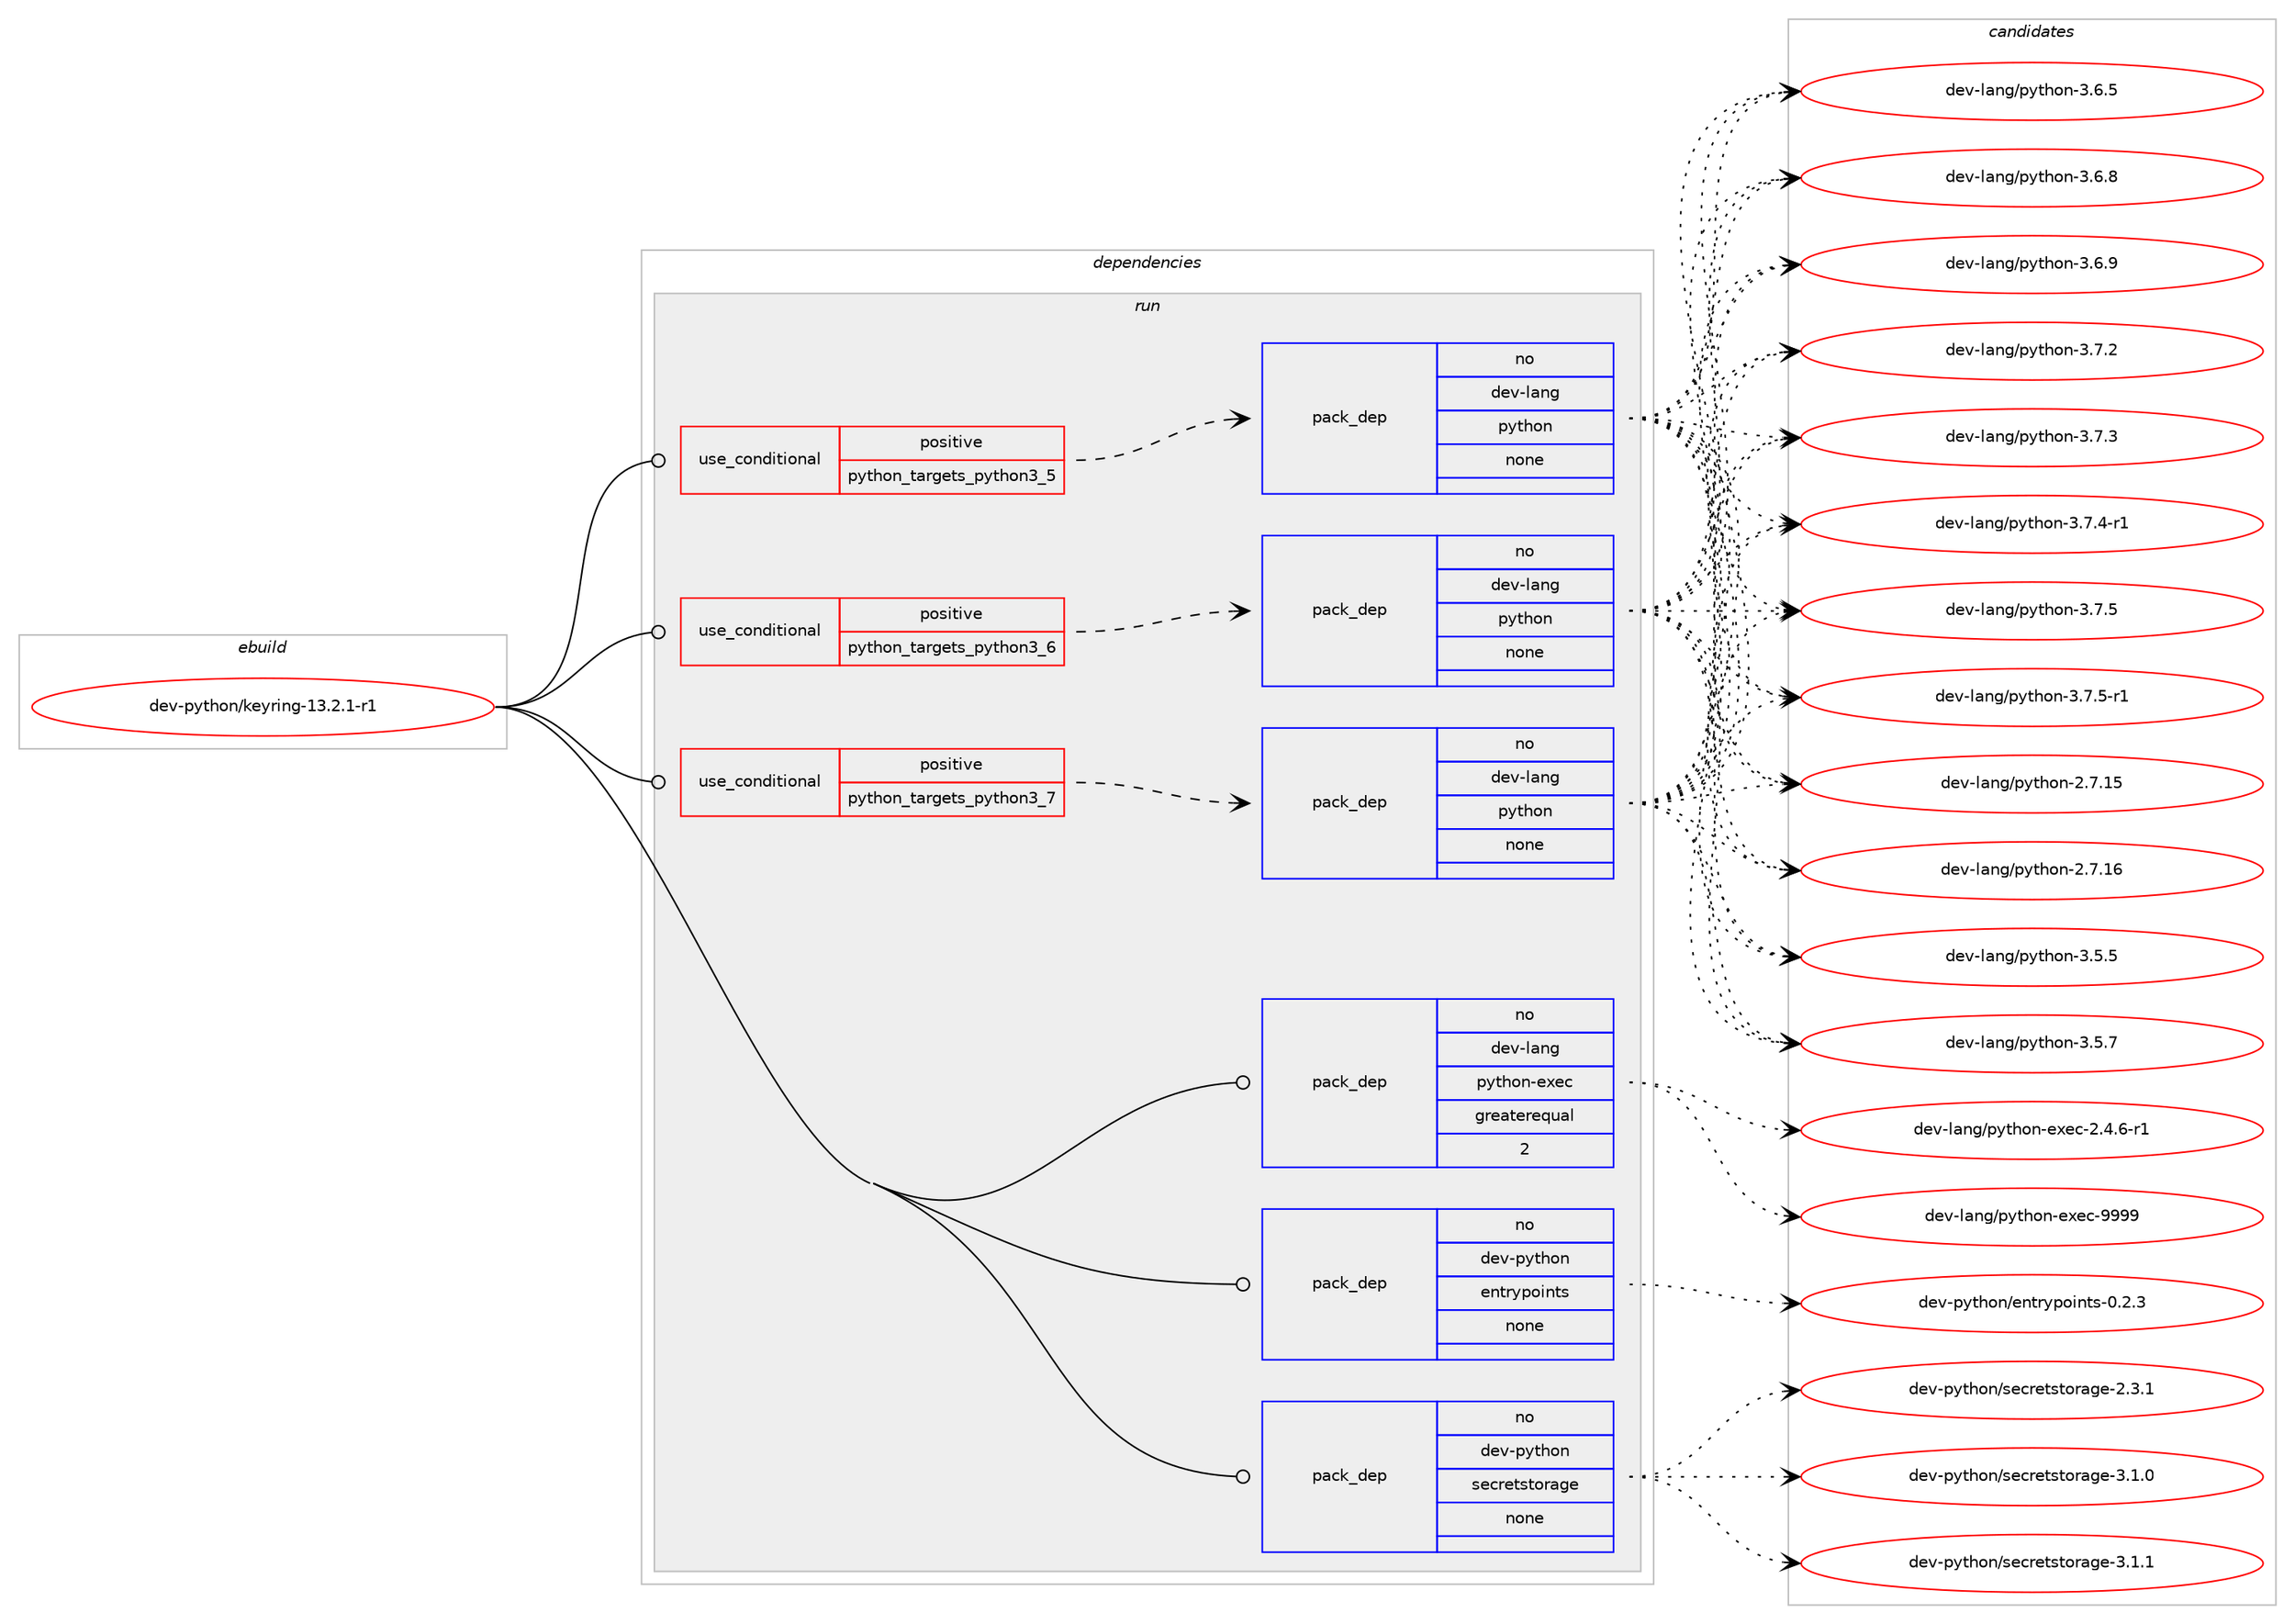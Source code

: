 digraph prolog {

# *************
# Graph options
# *************

newrank=true;
concentrate=true;
compound=true;
graph [rankdir=LR,fontname=Helvetica,fontsize=10,ranksep=1.5];#, ranksep=2.5, nodesep=0.2];
edge  [arrowhead=vee];
node  [fontname=Helvetica,fontsize=10];

# **********
# The ebuild
# **********

subgraph cluster_leftcol {
color=gray;
rank=same;
label=<<i>ebuild</i>>;
id [label="dev-python/keyring-13.2.1-r1", color=red, width=4, href="../dev-python/keyring-13.2.1-r1.svg"];
}

# ****************
# The dependencies
# ****************

subgraph cluster_midcol {
color=gray;
label=<<i>dependencies</i>>;
subgraph cluster_compile {
fillcolor="#eeeeee";
style=filled;
label=<<i>compile</i>>;
}
subgraph cluster_compileandrun {
fillcolor="#eeeeee";
style=filled;
label=<<i>compile and run</i>>;
}
subgraph cluster_run {
fillcolor="#eeeeee";
style=filled;
label=<<i>run</i>>;
subgraph cond141744 {
dependency612142 [label=<<TABLE BORDER="0" CELLBORDER="1" CELLSPACING="0" CELLPADDING="4"><TR><TD ROWSPAN="3" CELLPADDING="10">use_conditional</TD></TR><TR><TD>positive</TD></TR><TR><TD>python_targets_python3_5</TD></TR></TABLE>>, shape=none, color=red];
subgraph pack458594 {
dependency612143 [label=<<TABLE BORDER="0" CELLBORDER="1" CELLSPACING="0" CELLPADDING="4" WIDTH="220"><TR><TD ROWSPAN="6" CELLPADDING="30">pack_dep</TD></TR><TR><TD WIDTH="110">no</TD></TR><TR><TD>dev-lang</TD></TR><TR><TD>python</TD></TR><TR><TD>none</TD></TR><TR><TD></TD></TR></TABLE>>, shape=none, color=blue];
}
dependency612142:e -> dependency612143:w [weight=20,style="dashed",arrowhead="vee"];
}
id:e -> dependency612142:w [weight=20,style="solid",arrowhead="odot"];
subgraph cond141745 {
dependency612144 [label=<<TABLE BORDER="0" CELLBORDER="1" CELLSPACING="0" CELLPADDING="4"><TR><TD ROWSPAN="3" CELLPADDING="10">use_conditional</TD></TR><TR><TD>positive</TD></TR><TR><TD>python_targets_python3_6</TD></TR></TABLE>>, shape=none, color=red];
subgraph pack458595 {
dependency612145 [label=<<TABLE BORDER="0" CELLBORDER="1" CELLSPACING="0" CELLPADDING="4" WIDTH="220"><TR><TD ROWSPAN="6" CELLPADDING="30">pack_dep</TD></TR><TR><TD WIDTH="110">no</TD></TR><TR><TD>dev-lang</TD></TR><TR><TD>python</TD></TR><TR><TD>none</TD></TR><TR><TD></TD></TR></TABLE>>, shape=none, color=blue];
}
dependency612144:e -> dependency612145:w [weight=20,style="dashed",arrowhead="vee"];
}
id:e -> dependency612144:w [weight=20,style="solid",arrowhead="odot"];
subgraph cond141746 {
dependency612146 [label=<<TABLE BORDER="0" CELLBORDER="1" CELLSPACING="0" CELLPADDING="4"><TR><TD ROWSPAN="3" CELLPADDING="10">use_conditional</TD></TR><TR><TD>positive</TD></TR><TR><TD>python_targets_python3_7</TD></TR></TABLE>>, shape=none, color=red];
subgraph pack458596 {
dependency612147 [label=<<TABLE BORDER="0" CELLBORDER="1" CELLSPACING="0" CELLPADDING="4" WIDTH="220"><TR><TD ROWSPAN="6" CELLPADDING="30">pack_dep</TD></TR><TR><TD WIDTH="110">no</TD></TR><TR><TD>dev-lang</TD></TR><TR><TD>python</TD></TR><TR><TD>none</TD></TR><TR><TD></TD></TR></TABLE>>, shape=none, color=blue];
}
dependency612146:e -> dependency612147:w [weight=20,style="dashed",arrowhead="vee"];
}
id:e -> dependency612146:w [weight=20,style="solid",arrowhead="odot"];
subgraph pack458597 {
dependency612148 [label=<<TABLE BORDER="0" CELLBORDER="1" CELLSPACING="0" CELLPADDING="4" WIDTH="220"><TR><TD ROWSPAN="6" CELLPADDING="30">pack_dep</TD></TR><TR><TD WIDTH="110">no</TD></TR><TR><TD>dev-lang</TD></TR><TR><TD>python-exec</TD></TR><TR><TD>greaterequal</TD></TR><TR><TD>2</TD></TR></TABLE>>, shape=none, color=blue];
}
id:e -> dependency612148:w [weight=20,style="solid",arrowhead="odot"];
subgraph pack458598 {
dependency612149 [label=<<TABLE BORDER="0" CELLBORDER="1" CELLSPACING="0" CELLPADDING="4" WIDTH="220"><TR><TD ROWSPAN="6" CELLPADDING="30">pack_dep</TD></TR><TR><TD WIDTH="110">no</TD></TR><TR><TD>dev-python</TD></TR><TR><TD>entrypoints</TD></TR><TR><TD>none</TD></TR><TR><TD></TD></TR></TABLE>>, shape=none, color=blue];
}
id:e -> dependency612149:w [weight=20,style="solid",arrowhead="odot"];
subgraph pack458599 {
dependency612150 [label=<<TABLE BORDER="0" CELLBORDER="1" CELLSPACING="0" CELLPADDING="4" WIDTH="220"><TR><TD ROWSPAN="6" CELLPADDING="30">pack_dep</TD></TR><TR><TD WIDTH="110">no</TD></TR><TR><TD>dev-python</TD></TR><TR><TD>secretstorage</TD></TR><TR><TD>none</TD></TR><TR><TD></TD></TR></TABLE>>, shape=none, color=blue];
}
id:e -> dependency612150:w [weight=20,style="solid",arrowhead="odot"];
}
}

# **************
# The candidates
# **************

subgraph cluster_choices {
rank=same;
color=gray;
label=<<i>candidates</i>>;

subgraph choice458594 {
color=black;
nodesep=1;
choice10010111845108971101034711212111610411111045504655464953 [label="dev-lang/python-2.7.15", color=red, width=4,href="../dev-lang/python-2.7.15.svg"];
choice10010111845108971101034711212111610411111045504655464954 [label="dev-lang/python-2.7.16", color=red, width=4,href="../dev-lang/python-2.7.16.svg"];
choice100101118451089711010347112121116104111110455146534653 [label="dev-lang/python-3.5.5", color=red, width=4,href="../dev-lang/python-3.5.5.svg"];
choice100101118451089711010347112121116104111110455146534655 [label="dev-lang/python-3.5.7", color=red, width=4,href="../dev-lang/python-3.5.7.svg"];
choice100101118451089711010347112121116104111110455146544653 [label="dev-lang/python-3.6.5", color=red, width=4,href="../dev-lang/python-3.6.5.svg"];
choice100101118451089711010347112121116104111110455146544656 [label="dev-lang/python-3.6.8", color=red, width=4,href="../dev-lang/python-3.6.8.svg"];
choice100101118451089711010347112121116104111110455146544657 [label="dev-lang/python-3.6.9", color=red, width=4,href="../dev-lang/python-3.6.9.svg"];
choice100101118451089711010347112121116104111110455146554650 [label="dev-lang/python-3.7.2", color=red, width=4,href="../dev-lang/python-3.7.2.svg"];
choice100101118451089711010347112121116104111110455146554651 [label="dev-lang/python-3.7.3", color=red, width=4,href="../dev-lang/python-3.7.3.svg"];
choice1001011184510897110103471121211161041111104551465546524511449 [label="dev-lang/python-3.7.4-r1", color=red, width=4,href="../dev-lang/python-3.7.4-r1.svg"];
choice100101118451089711010347112121116104111110455146554653 [label="dev-lang/python-3.7.5", color=red, width=4,href="../dev-lang/python-3.7.5.svg"];
choice1001011184510897110103471121211161041111104551465546534511449 [label="dev-lang/python-3.7.5-r1", color=red, width=4,href="../dev-lang/python-3.7.5-r1.svg"];
dependency612143:e -> choice10010111845108971101034711212111610411111045504655464953:w [style=dotted,weight="100"];
dependency612143:e -> choice10010111845108971101034711212111610411111045504655464954:w [style=dotted,weight="100"];
dependency612143:e -> choice100101118451089711010347112121116104111110455146534653:w [style=dotted,weight="100"];
dependency612143:e -> choice100101118451089711010347112121116104111110455146534655:w [style=dotted,weight="100"];
dependency612143:e -> choice100101118451089711010347112121116104111110455146544653:w [style=dotted,weight="100"];
dependency612143:e -> choice100101118451089711010347112121116104111110455146544656:w [style=dotted,weight="100"];
dependency612143:e -> choice100101118451089711010347112121116104111110455146544657:w [style=dotted,weight="100"];
dependency612143:e -> choice100101118451089711010347112121116104111110455146554650:w [style=dotted,weight="100"];
dependency612143:e -> choice100101118451089711010347112121116104111110455146554651:w [style=dotted,weight="100"];
dependency612143:e -> choice1001011184510897110103471121211161041111104551465546524511449:w [style=dotted,weight="100"];
dependency612143:e -> choice100101118451089711010347112121116104111110455146554653:w [style=dotted,weight="100"];
dependency612143:e -> choice1001011184510897110103471121211161041111104551465546534511449:w [style=dotted,weight="100"];
}
subgraph choice458595 {
color=black;
nodesep=1;
choice10010111845108971101034711212111610411111045504655464953 [label="dev-lang/python-2.7.15", color=red, width=4,href="../dev-lang/python-2.7.15.svg"];
choice10010111845108971101034711212111610411111045504655464954 [label="dev-lang/python-2.7.16", color=red, width=4,href="../dev-lang/python-2.7.16.svg"];
choice100101118451089711010347112121116104111110455146534653 [label="dev-lang/python-3.5.5", color=red, width=4,href="../dev-lang/python-3.5.5.svg"];
choice100101118451089711010347112121116104111110455146534655 [label="dev-lang/python-3.5.7", color=red, width=4,href="../dev-lang/python-3.5.7.svg"];
choice100101118451089711010347112121116104111110455146544653 [label="dev-lang/python-3.6.5", color=red, width=4,href="../dev-lang/python-3.6.5.svg"];
choice100101118451089711010347112121116104111110455146544656 [label="dev-lang/python-3.6.8", color=red, width=4,href="../dev-lang/python-3.6.8.svg"];
choice100101118451089711010347112121116104111110455146544657 [label="dev-lang/python-3.6.9", color=red, width=4,href="../dev-lang/python-3.6.9.svg"];
choice100101118451089711010347112121116104111110455146554650 [label="dev-lang/python-3.7.2", color=red, width=4,href="../dev-lang/python-3.7.2.svg"];
choice100101118451089711010347112121116104111110455146554651 [label="dev-lang/python-3.7.3", color=red, width=4,href="../dev-lang/python-3.7.3.svg"];
choice1001011184510897110103471121211161041111104551465546524511449 [label="dev-lang/python-3.7.4-r1", color=red, width=4,href="../dev-lang/python-3.7.4-r1.svg"];
choice100101118451089711010347112121116104111110455146554653 [label="dev-lang/python-3.7.5", color=red, width=4,href="../dev-lang/python-3.7.5.svg"];
choice1001011184510897110103471121211161041111104551465546534511449 [label="dev-lang/python-3.7.5-r1", color=red, width=4,href="../dev-lang/python-3.7.5-r1.svg"];
dependency612145:e -> choice10010111845108971101034711212111610411111045504655464953:w [style=dotted,weight="100"];
dependency612145:e -> choice10010111845108971101034711212111610411111045504655464954:w [style=dotted,weight="100"];
dependency612145:e -> choice100101118451089711010347112121116104111110455146534653:w [style=dotted,weight="100"];
dependency612145:e -> choice100101118451089711010347112121116104111110455146534655:w [style=dotted,weight="100"];
dependency612145:e -> choice100101118451089711010347112121116104111110455146544653:w [style=dotted,weight="100"];
dependency612145:e -> choice100101118451089711010347112121116104111110455146544656:w [style=dotted,weight="100"];
dependency612145:e -> choice100101118451089711010347112121116104111110455146544657:w [style=dotted,weight="100"];
dependency612145:e -> choice100101118451089711010347112121116104111110455146554650:w [style=dotted,weight="100"];
dependency612145:e -> choice100101118451089711010347112121116104111110455146554651:w [style=dotted,weight="100"];
dependency612145:e -> choice1001011184510897110103471121211161041111104551465546524511449:w [style=dotted,weight="100"];
dependency612145:e -> choice100101118451089711010347112121116104111110455146554653:w [style=dotted,weight="100"];
dependency612145:e -> choice1001011184510897110103471121211161041111104551465546534511449:w [style=dotted,weight="100"];
}
subgraph choice458596 {
color=black;
nodesep=1;
choice10010111845108971101034711212111610411111045504655464953 [label="dev-lang/python-2.7.15", color=red, width=4,href="../dev-lang/python-2.7.15.svg"];
choice10010111845108971101034711212111610411111045504655464954 [label="dev-lang/python-2.7.16", color=red, width=4,href="../dev-lang/python-2.7.16.svg"];
choice100101118451089711010347112121116104111110455146534653 [label="dev-lang/python-3.5.5", color=red, width=4,href="../dev-lang/python-3.5.5.svg"];
choice100101118451089711010347112121116104111110455146534655 [label="dev-lang/python-3.5.7", color=red, width=4,href="../dev-lang/python-3.5.7.svg"];
choice100101118451089711010347112121116104111110455146544653 [label="dev-lang/python-3.6.5", color=red, width=4,href="../dev-lang/python-3.6.5.svg"];
choice100101118451089711010347112121116104111110455146544656 [label="dev-lang/python-3.6.8", color=red, width=4,href="../dev-lang/python-3.6.8.svg"];
choice100101118451089711010347112121116104111110455146544657 [label="dev-lang/python-3.6.9", color=red, width=4,href="../dev-lang/python-3.6.9.svg"];
choice100101118451089711010347112121116104111110455146554650 [label="dev-lang/python-3.7.2", color=red, width=4,href="../dev-lang/python-3.7.2.svg"];
choice100101118451089711010347112121116104111110455146554651 [label="dev-lang/python-3.7.3", color=red, width=4,href="../dev-lang/python-3.7.3.svg"];
choice1001011184510897110103471121211161041111104551465546524511449 [label="dev-lang/python-3.7.4-r1", color=red, width=4,href="../dev-lang/python-3.7.4-r1.svg"];
choice100101118451089711010347112121116104111110455146554653 [label="dev-lang/python-3.7.5", color=red, width=4,href="../dev-lang/python-3.7.5.svg"];
choice1001011184510897110103471121211161041111104551465546534511449 [label="dev-lang/python-3.7.5-r1", color=red, width=4,href="../dev-lang/python-3.7.5-r1.svg"];
dependency612147:e -> choice10010111845108971101034711212111610411111045504655464953:w [style=dotted,weight="100"];
dependency612147:e -> choice10010111845108971101034711212111610411111045504655464954:w [style=dotted,weight="100"];
dependency612147:e -> choice100101118451089711010347112121116104111110455146534653:w [style=dotted,weight="100"];
dependency612147:e -> choice100101118451089711010347112121116104111110455146534655:w [style=dotted,weight="100"];
dependency612147:e -> choice100101118451089711010347112121116104111110455146544653:w [style=dotted,weight="100"];
dependency612147:e -> choice100101118451089711010347112121116104111110455146544656:w [style=dotted,weight="100"];
dependency612147:e -> choice100101118451089711010347112121116104111110455146544657:w [style=dotted,weight="100"];
dependency612147:e -> choice100101118451089711010347112121116104111110455146554650:w [style=dotted,weight="100"];
dependency612147:e -> choice100101118451089711010347112121116104111110455146554651:w [style=dotted,weight="100"];
dependency612147:e -> choice1001011184510897110103471121211161041111104551465546524511449:w [style=dotted,weight="100"];
dependency612147:e -> choice100101118451089711010347112121116104111110455146554653:w [style=dotted,weight="100"];
dependency612147:e -> choice1001011184510897110103471121211161041111104551465546534511449:w [style=dotted,weight="100"];
}
subgraph choice458597 {
color=black;
nodesep=1;
choice10010111845108971101034711212111610411111045101120101994550465246544511449 [label="dev-lang/python-exec-2.4.6-r1", color=red, width=4,href="../dev-lang/python-exec-2.4.6-r1.svg"];
choice10010111845108971101034711212111610411111045101120101994557575757 [label="dev-lang/python-exec-9999", color=red, width=4,href="../dev-lang/python-exec-9999.svg"];
dependency612148:e -> choice10010111845108971101034711212111610411111045101120101994550465246544511449:w [style=dotted,weight="100"];
dependency612148:e -> choice10010111845108971101034711212111610411111045101120101994557575757:w [style=dotted,weight="100"];
}
subgraph choice458598 {
color=black;
nodesep=1;
choice1001011184511212111610411111047101110116114121112111105110116115454846504651 [label="dev-python/entrypoints-0.2.3", color=red, width=4,href="../dev-python/entrypoints-0.2.3.svg"];
dependency612149:e -> choice1001011184511212111610411111047101110116114121112111105110116115454846504651:w [style=dotted,weight="100"];
}
subgraph choice458599 {
color=black;
nodesep=1;
choice10010111845112121116104111110471151019911410111611511611111497103101455046514649 [label="dev-python/secretstorage-2.3.1", color=red, width=4,href="../dev-python/secretstorage-2.3.1.svg"];
choice10010111845112121116104111110471151019911410111611511611111497103101455146494648 [label="dev-python/secretstorage-3.1.0", color=red, width=4,href="../dev-python/secretstorage-3.1.0.svg"];
choice10010111845112121116104111110471151019911410111611511611111497103101455146494649 [label="dev-python/secretstorage-3.1.1", color=red, width=4,href="../dev-python/secretstorage-3.1.1.svg"];
dependency612150:e -> choice10010111845112121116104111110471151019911410111611511611111497103101455046514649:w [style=dotted,weight="100"];
dependency612150:e -> choice10010111845112121116104111110471151019911410111611511611111497103101455146494648:w [style=dotted,weight="100"];
dependency612150:e -> choice10010111845112121116104111110471151019911410111611511611111497103101455146494649:w [style=dotted,weight="100"];
}
}

}

